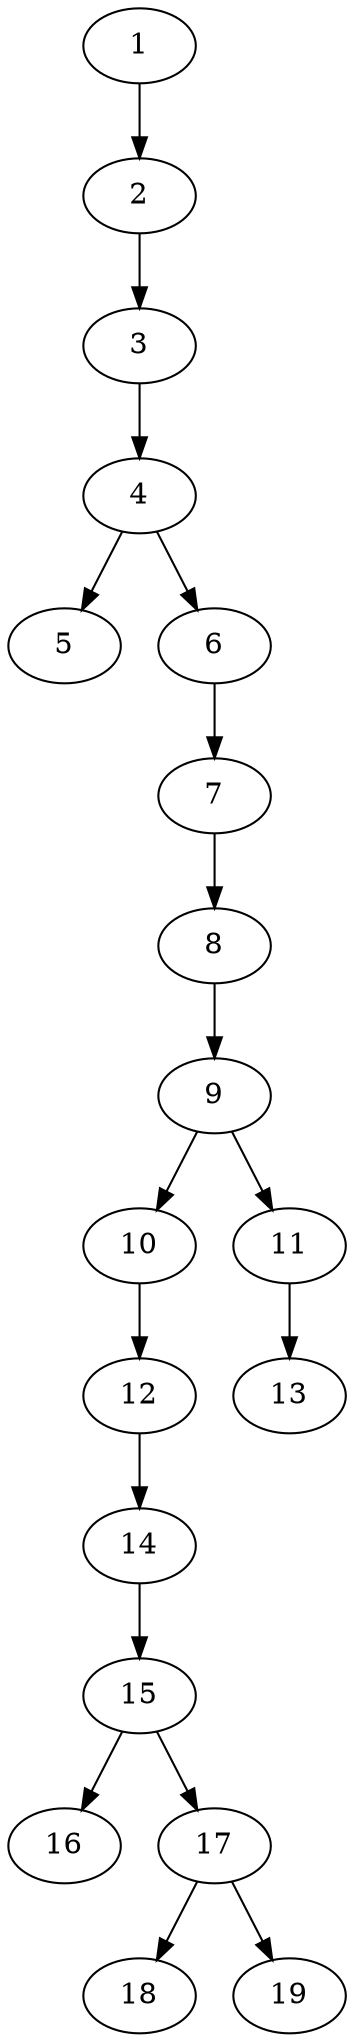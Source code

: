 // DAG (tier=1-easy, mode=compute, n=19, ccr=0.253, fat=0.372, density=0.265, regular=0.742, jump=0.039, mindata=262144, maxdata=2097152)
// DAG automatically generated by daggen at Sun Aug 24 16:33:32 2025
// /home/ermia/Project/Environments/daggen/bin/daggen --dot --ccr 0.253 --fat 0.372 --regular 0.742 --density 0.265 --jump 0.039 --mindata 262144 --maxdata 2097152 -n 19 
digraph G {
  1 [size="39203239878097296", alpha="0.12", expect_size="19601619939048648"]
  1 -> 2 [size ="20703428476928"]
  2 [size="759327682607445", alpha="0.13", expect_size="379663841303722"]
  2 -> 3 [size ="15952120905728"]
  3 [size="17903588613498726", alpha="0.01", expect_size="8951794306749363"]
  3 -> 4 [size ="8523362598912"]
  4 [size="6699790696661909504", alpha="0.13", expect_size="3349895348330954752"]
  4 -> 5 [size ="28431349710848"]
  4 -> 6 [size ="28431349710848"]
  5 [size="240519756734131", alpha="0.14", expect_size="120259878367065"]
  6 [size="12265225810759044", alpha="0.17", expect_size="6132612905379522"]
  6 -> 7 [size ="8847708127232"]
  7 [size="463993760500210", alpha="0.17", expect_size="231996880250105"]
  7 -> 8 [size ="12960810401792"]
  8 [size="1689036419684630528", alpha="0.05", expect_size="844518209842315264"]
  8 -> 9 [size ="11346171133952"]
  9 [size="1394172313023346", alpha="0.12", expect_size="697086156511673"]
  9 -> 10 [size ="33487356690432"]
  9 -> 11 [size ="33487356690432"]
  10 [size="1852829560038490", alpha="0.15", expect_size="926414780019245"]
  10 -> 12 [size ="5463072571392"]
  11 [size="5293934177463304192", alpha="0.14", expect_size="2646967088731652096"]
  11 -> 13 [size ="24300153208832"]
  12 [size="61523860730709576", alpha="0.09", expect_size="30761930365354788"]
  12 -> 14 [size ="33722413875200"]
  13 [size="6798530576384000000", alpha="0.06", expect_size="3399265288192000000"]
  14 [size="755615830621566", alpha="0.02", expect_size="377807915310783"]
  14 -> 15 [size ="12856749719552"]
  15 [size="1004422503541506048", alpha="0.18", expect_size="502211251770753024"]
  15 -> 16 [size ="8023569334272"]
  15 -> 17 [size ="8023569334272"]
  16 [size="53948449623638016", alpha="0.01", expect_size="26974224811819008"]
  17 [size="77994335579119872", alpha="0.04", expect_size="38997167789559936"]
  17 -> 18 [size ="29208763957248"]
  17 -> 19 [size ="29208763957248"]
  18 [size="36494717855664", alpha="0.16", expect_size="18247358927832"]
  19 [size="414280038427394048", alpha="0.05", expect_size="207140019213697024"]
}